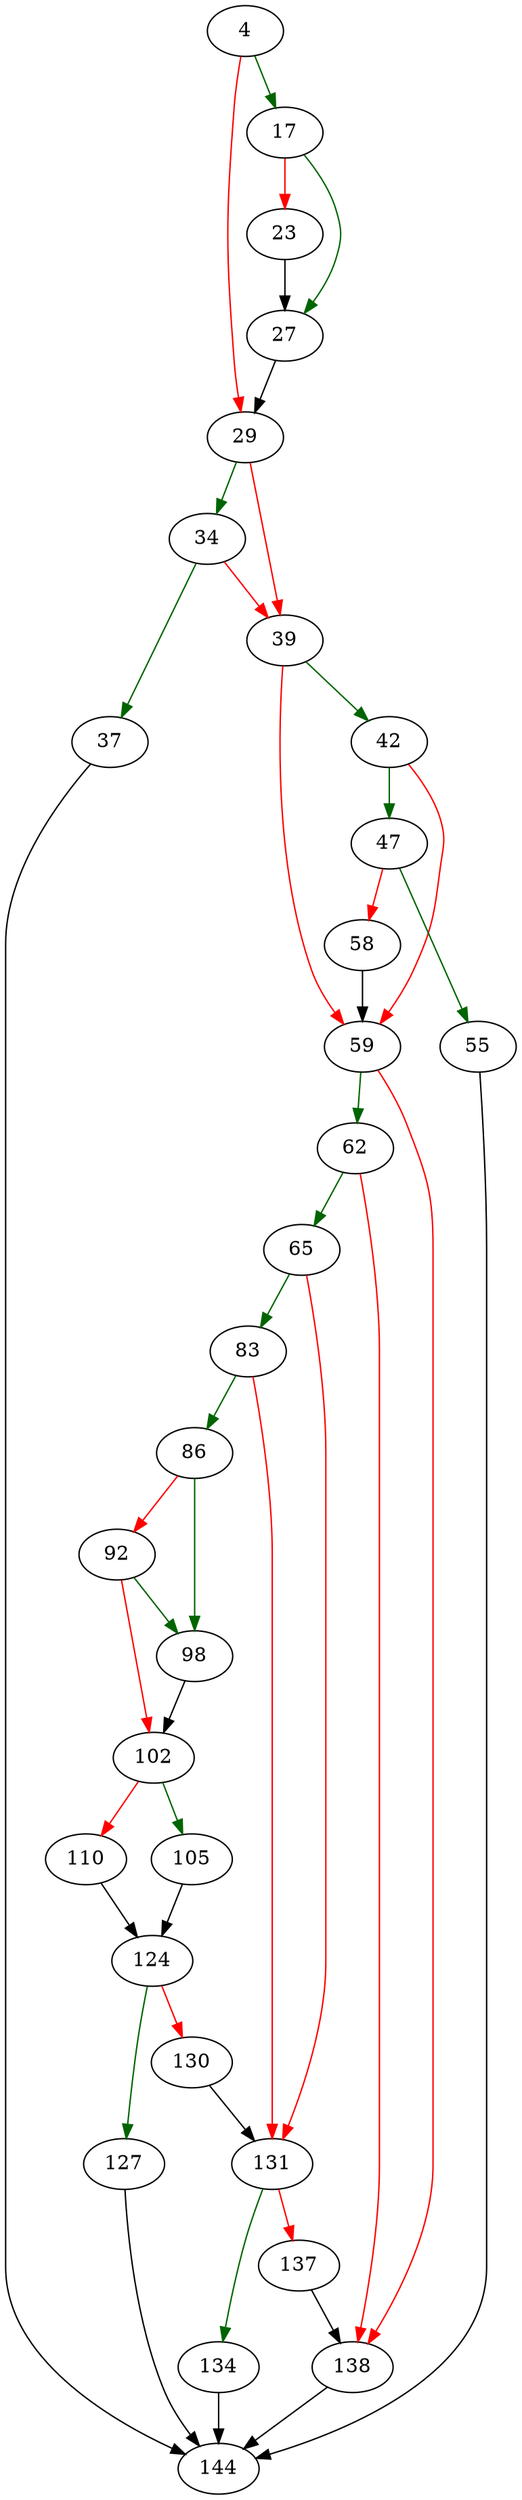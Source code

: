 strict digraph "getPageMMap" {
	// Node definitions.
	4 [entry=true];
	17;
	29;
	27;
	23;
	34;
	39;
	37;
	144;
	42;
	59;
	47;
	55;
	58;
	62;
	138;
	65;
	83;
	131;
	86;
	98;
	92;
	102;
	105;
	110;
	124;
	127;
	130;
	134;
	137;

	// Edge definitions.
	4 -> 17 [
		color=darkgreen
		cond=true
	];
	4 -> 29 [
		color=red
		cond=false
	];
	17 -> 27 [
		color=darkgreen
		cond=true
	];
	17 -> 23 [
		color=red
		cond=false
	];
	29 -> 34 [
		color=darkgreen
		cond=true
	];
	29 -> 39 [
		color=red
		cond=false
	];
	27 -> 29;
	23 -> 27;
	34 -> 39 [
		color=red
		cond=false
	];
	34 -> 37 [
		color=darkgreen
		cond=true
	];
	39 -> 42 [
		color=darkgreen
		cond=true
	];
	39 -> 59 [
		color=red
		cond=false
	];
	37 -> 144;
	42 -> 59 [
		color=red
		cond=false
	];
	42 -> 47 [
		color=darkgreen
		cond=true
	];
	59 -> 62 [
		color=darkgreen
		cond=true
	];
	59 -> 138 [
		color=red
		cond=false
	];
	47 -> 55 [
		color=darkgreen
		cond=true
	];
	47 -> 58 [
		color=red
		cond=false
	];
	55 -> 144;
	58 -> 59;
	62 -> 138 [
		color=red
		cond=false
	];
	62 -> 65 [
		color=darkgreen
		cond=true
	];
	138 -> 144;
	65 -> 83 [
		color=darkgreen
		cond=true
	];
	65 -> 131 [
		color=red
		cond=false
	];
	83 -> 131 [
		color=red
		cond=false
	];
	83 -> 86 [
		color=darkgreen
		cond=true
	];
	131 -> 134 [
		color=darkgreen
		cond=true
	];
	131 -> 137 [
		color=red
		cond=false
	];
	86 -> 98 [
		color=darkgreen
		cond=true
	];
	86 -> 92 [
		color=red
		cond=false
	];
	98 -> 102;
	92 -> 98 [
		color=darkgreen
		cond=true
	];
	92 -> 102 [
		color=red
		cond=false
	];
	102 -> 105 [
		color=darkgreen
		cond=true
	];
	102 -> 110 [
		color=red
		cond=false
	];
	105 -> 124;
	110 -> 124;
	124 -> 127 [
		color=darkgreen
		cond=true
	];
	124 -> 130 [
		color=red
		cond=false
	];
	127 -> 144;
	130 -> 131;
	134 -> 144;
	137 -> 138;
}